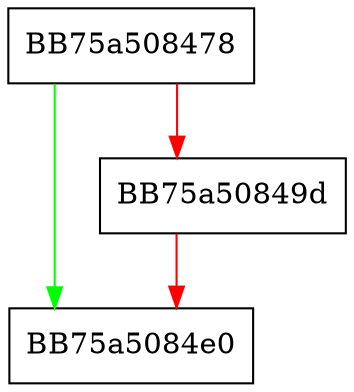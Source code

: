 digraph NotifyAddParentInheritedResource {
  node [shape="box"];
  graph [splines=ortho];
  BB75a508478 -> BB75a5084e0 [color="green"];
  BB75a508478 -> BB75a50849d [color="red"];
  BB75a50849d -> BB75a5084e0 [color="red"];
}